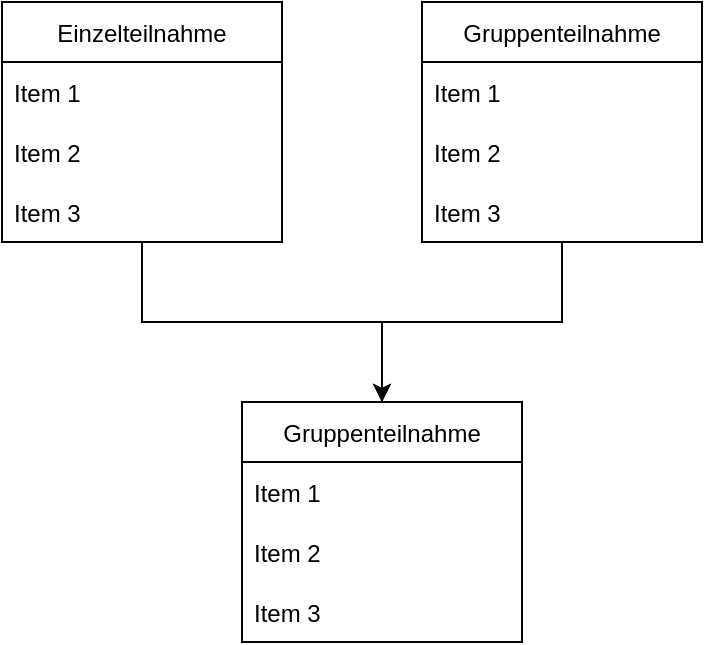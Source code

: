 <mxfile version="16.5.6" type="github">
  <diagram id="R2lEEEUBdFMjLlhIrx00" name="Page-1">
    <mxGraphModel dx="580" dy="460" grid="1" gridSize="10" guides="1" tooltips="1" connect="1" arrows="1" fold="1" page="1" pageScale="1" pageWidth="850" pageHeight="1100" math="0" shadow="0" extFonts="Permanent Marker^https://fonts.googleapis.com/css?family=Permanent+Marker">
      <root>
        <mxCell id="0" />
        <mxCell id="1" parent="0" />
        <mxCell id="iDWHw8bJFJ0Ft0IPz2fe-15" style="edgeStyle=orthogonalEdgeStyle;rounded=0;orthogonalLoop=1;jettySize=auto;html=1;entryX=0.5;entryY=0;entryDx=0;entryDy=0;" edge="1" parent="1" source="iDWHw8bJFJ0Ft0IPz2fe-1" target="iDWHw8bJFJ0Ft0IPz2fe-10">
          <mxGeometry relative="1" as="geometry" />
        </mxCell>
        <mxCell id="iDWHw8bJFJ0Ft0IPz2fe-1" value="Einzelteilnahme" style="swimlane;fontStyle=0;childLayout=stackLayout;horizontal=1;startSize=30;horizontalStack=0;resizeParent=1;resizeParentMax=0;resizeLast=0;collapsible=1;marginBottom=0;" vertex="1" parent="1">
          <mxGeometry x="160" y="80" width="140" height="120" as="geometry" />
        </mxCell>
        <mxCell id="iDWHw8bJFJ0Ft0IPz2fe-2" value="Item 1" style="text;strokeColor=none;fillColor=none;align=left;verticalAlign=middle;spacingLeft=4;spacingRight=4;overflow=hidden;points=[[0,0.5],[1,0.5]];portConstraint=eastwest;rotatable=0;" vertex="1" parent="iDWHw8bJFJ0Ft0IPz2fe-1">
          <mxGeometry y="30" width="140" height="30" as="geometry" />
        </mxCell>
        <mxCell id="iDWHw8bJFJ0Ft0IPz2fe-3" value="Item 2" style="text;strokeColor=none;fillColor=none;align=left;verticalAlign=middle;spacingLeft=4;spacingRight=4;overflow=hidden;points=[[0,0.5],[1,0.5]];portConstraint=eastwest;rotatable=0;" vertex="1" parent="iDWHw8bJFJ0Ft0IPz2fe-1">
          <mxGeometry y="60" width="140" height="30" as="geometry" />
        </mxCell>
        <mxCell id="iDWHw8bJFJ0Ft0IPz2fe-4" value="Item 3" style="text;strokeColor=none;fillColor=none;align=left;verticalAlign=middle;spacingLeft=4;spacingRight=4;overflow=hidden;points=[[0,0.5],[1,0.5]];portConstraint=eastwest;rotatable=0;" vertex="1" parent="iDWHw8bJFJ0Ft0IPz2fe-1">
          <mxGeometry y="90" width="140" height="30" as="geometry" />
        </mxCell>
        <mxCell id="iDWHw8bJFJ0Ft0IPz2fe-14" style="edgeStyle=orthogonalEdgeStyle;rounded=0;orthogonalLoop=1;jettySize=auto;html=1;entryX=0.5;entryY=0;entryDx=0;entryDy=0;" edge="1" parent="1" source="iDWHw8bJFJ0Ft0IPz2fe-6" target="iDWHw8bJFJ0Ft0IPz2fe-10">
          <mxGeometry relative="1" as="geometry" />
        </mxCell>
        <mxCell id="iDWHw8bJFJ0Ft0IPz2fe-6" value="Gruppenteilnahme" style="swimlane;fontStyle=0;childLayout=stackLayout;horizontal=1;startSize=30;horizontalStack=0;resizeParent=1;resizeParentMax=0;resizeLast=0;collapsible=1;marginBottom=0;" vertex="1" parent="1">
          <mxGeometry x="370" y="80" width="140" height="120" as="geometry" />
        </mxCell>
        <mxCell id="iDWHw8bJFJ0Ft0IPz2fe-7" value="Item 1" style="text;strokeColor=none;fillColor=none;align=left;verticalAlign=middle;spacingLeft=4;spacingRight=4;overflow=hidden;points=[[0,0.5],[1,0.5]];portConstraint=eastwest;rotatable=0;" vertex="1" parent="iDWHw8bJFJ0Ft0IPz2fe-6">
          <mxGeometry y="30" width="140" height="30" as="geometry" />
        </mxCell>
        <mxCell id="iDWHw8bJFJ0Ft0IPz2fe-8" value="Item 2" style="text;strokeColor=none;fillColor=none;align=left;verticalAlign=middle;spacingLeft=4;spacingRight=4;overflow=hidden;points=[[0,0.5],[1,0.5]];portConstraint=eastwest;rotatable=0;" vertex="1" parent="iDWHw8bJFJ0Ft0IPz2fe-6">
          <mxGeometry y="60" width="140" height="30" as="geometry" />
        </mxCell>
        <mxCell id="iDWHw8bJFJ0Ft0IPz2fe-9" value="Item 3" style="text;strokeColor=none;fillColor=none;align=left;verticalAlign=middle;spacingLeft=4;spacingRight=4;overflow=hidden;points=[[0,0.5],[1,0.5]];portConstraint=eastwest;rotatable=0;" vertex="1" parent="iDWHw8bJFJ0Ft0IPz2fe-6">
          <mxGeometry y="90" width="140" height="30" as="geometry" />
        </mxCell>
        <mxCell id="iDWHw8bJFJ0Ft0IPz2fe-10" value="Gruppenteilnahme" style="swimlane;fontStyle=0;childLayout=stackLayout;horizontal=1;startSize=30;horizontalStack=0;resizeParent=1;resizeParentMax=0;resizeLast=0;collapsible=1;marginBottom=0;" vertex="1" parent="1">
          <mxGeometry x="280" y="280" width="140" height="120" as="geometry" />
        </mxCell>
        <mxCell id="iDWHw8bJFJ0Ft0IPz2fe-11" value="Item 1" style="text;strokeColor=none;fillColor=none;align=left;verticalAlign=middle;spacingLeft=4;spacingRight=4;overflow=hidden;points=[[0,0.5],[1,0.5]];portConstraint=eastwest;rotatable=0;" vertex="1" parent="iDWHw8bJFJ0Ft0IPz2fe-10">
          <mxGeometry y="30" width="140" height="30" as="geometry" />
        </mxCell>
        <mxCell id="iDWHw8bJFJ0Ft0IPz2fe-12" value="Item 2" style="text;strokeColor=none;fillColor=none;align=left;verticalAlign=middle;spacingLeft=4;spacingRight=4;overflow=hidden;points=[[0,0.5],[1,0.5]];portConstraint=eastwest;rotatable=0;" vertex="1" parent="iDWHw8bJFJ0Ft0IPz2fe-10">
          <mxGeometry y="60" width="140" height="30" as="geometry" />
        </mxCell>
        <mxCell id="iDWHw8bJFJ0Ft0IPz2fe-13" value="Item 3" style="text;strokeColor=none;fillColor=none;align=left;verticalAlign=middle;spacingLeft=4;spacingRight=4;overflow=hidden;points=[[0,0.5],[1,0.5]];portConstraint=eastwest;rotatable=0;" vertex="1" parent="iDWHw8bJFJ0Ft0IPz2fe-10">
          <mxGeometry y="90" width="140" height="30" as="geometry" />
        </mxCell>
      </root>
    </mxGraphModel>
  </diagram>
</mxfile>
